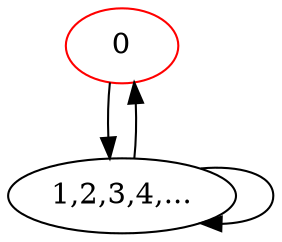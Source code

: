 digraph G {
0[label="0", color="red", bgcolor="red"];
1[label="1,2,3,4,...", color="black", bgcolor="lightgrey"];
0->1 ;
1->0 ;
1->1 ;
}
